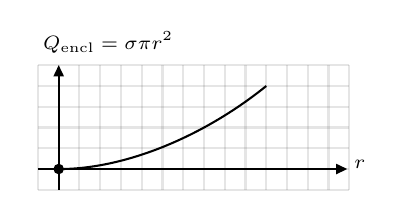 

\tikzset{every picture/.style={line width=0.75pt}} %set default line width to 0.75pt        

\begin{tikzpicture}[x=0.75pt,y=0.75pt,yscale=-1,xscale=1]
%uncomment if require: \path (0,87); %set diagram left start at 0, and has height of 87

%Shape: Grid [id:dp036989104826425034] 
\draw  [draw opacity=0] (10,20) -- (160,20) -- (160,80) -- (10,80) -- cycle ; \draw  [color={rgb, 255:red, 0; green, 0; blue, 0 }  ,draw opacity=0.1 ] (10,20) -- (10,80)(20,20) -- (20,80)(30,20) -- (30,80)(40,20) -- (40,80)(50,20) -- (50,80)(60,20) -- (60,80)(70,20) -- (70,80)(80,20) -- (80,80)(90,20) -- (90,80)(100,20) -- (100,80)(110,20) -- (110,80)(120,20) -- (120,80)(130,20) -- (130,80)(140,20) -- (140,80)(150,20) -- (150,80) ; \draw  [color={rgb, 255:red, 0; green, 0; blue, 0 }  ,draw opacity=0.1 ] (10,20) -- (160,20)(10,30) -- (160,30)(10,40) -- (160,40)(10,50) -- (160,50)(10,60) -- (160,60)(10,70) -- (160,70) ; \draw  [color={rgb, 255:red, 0; green, 0; blue, 0 }  ,draw opacity=0.1 ]  ;
%Straight Lines [id:da9110657930117563] 
\draw [color={rgb, 255:red, 0; green, 0; blue, 0 }  ,draw opacity=0.1 ]   (10,80) -- (160,80) ;
%Straight Lines [id:da9537398910246793] 
\draw [color={rgb, 255:red, 0; green, 0; blue, 0 }  ,draw opacity=0.1 ]   (160,80) -- (160,20) ;

%Straight Lines [id:da8928276270226045] 
\draw    (20,23) -- (20,80) ;
\draw [shift={(20,20)}, rotate = 90] [fill={rgb, 255:red, 0; green, 0; blue, 0 }  ][line width=0.08]  [draw opacity=0] (5.36,-2.57) -- (0,0) -- (5.36,2.57) -- cycle    ;
%Straight Lines [id:da21991350173696778] 
\draw [color={rgb, 255:red, 0; green, 0; blue, 0 }  ,draw opacity=1 ]   (10,70) -- (156,70) ;
\draw [shift={(159,70)}, rotate = 180] [fill={rgb, 255:red, 0; green, 0; blue, 0 }  ,fill opacity=1 ][line width=0.08]  [draw opacity=0] (5.36,-2.57) -- (0,0) -- (5.36,2.57) -- cycle    ;
%Shape: Circle [id:dp3990152675244536] 
\draw  [fill={rgb, 255:red, 0; green, 0; blue, 0 }  ,fill opacity=1 ] (18,70) .. controls (18,68.9) and (18.9,68) .. (20,68) .. controls (21.1,68) and (22,68.9) .. (22,70) .. controls (22,71.1) and (21.1,72) .. (20,72) .. controls (18.9,72) and (18,71.1) .. (18,70) -- cycle ;
%Curve Lines [id:da0637629892146847] 
\draw    (22,70) .. controls (54,69.43) and (91,53.43) .. (120,30) ;

% Text Node
\draw (11,2.4) node [anchor=north west][inner sep=0.75pt]  [font=\scriptsize]  {$Q_{\mathrm{encl}} =\sigma \pi r^{2}$};
% Text Node
\draw (161,64.4) node [anchor=north west][inner sep=0.75pt]  [font=\scriptsize]  {$r$};


\end{tikzpicture}
